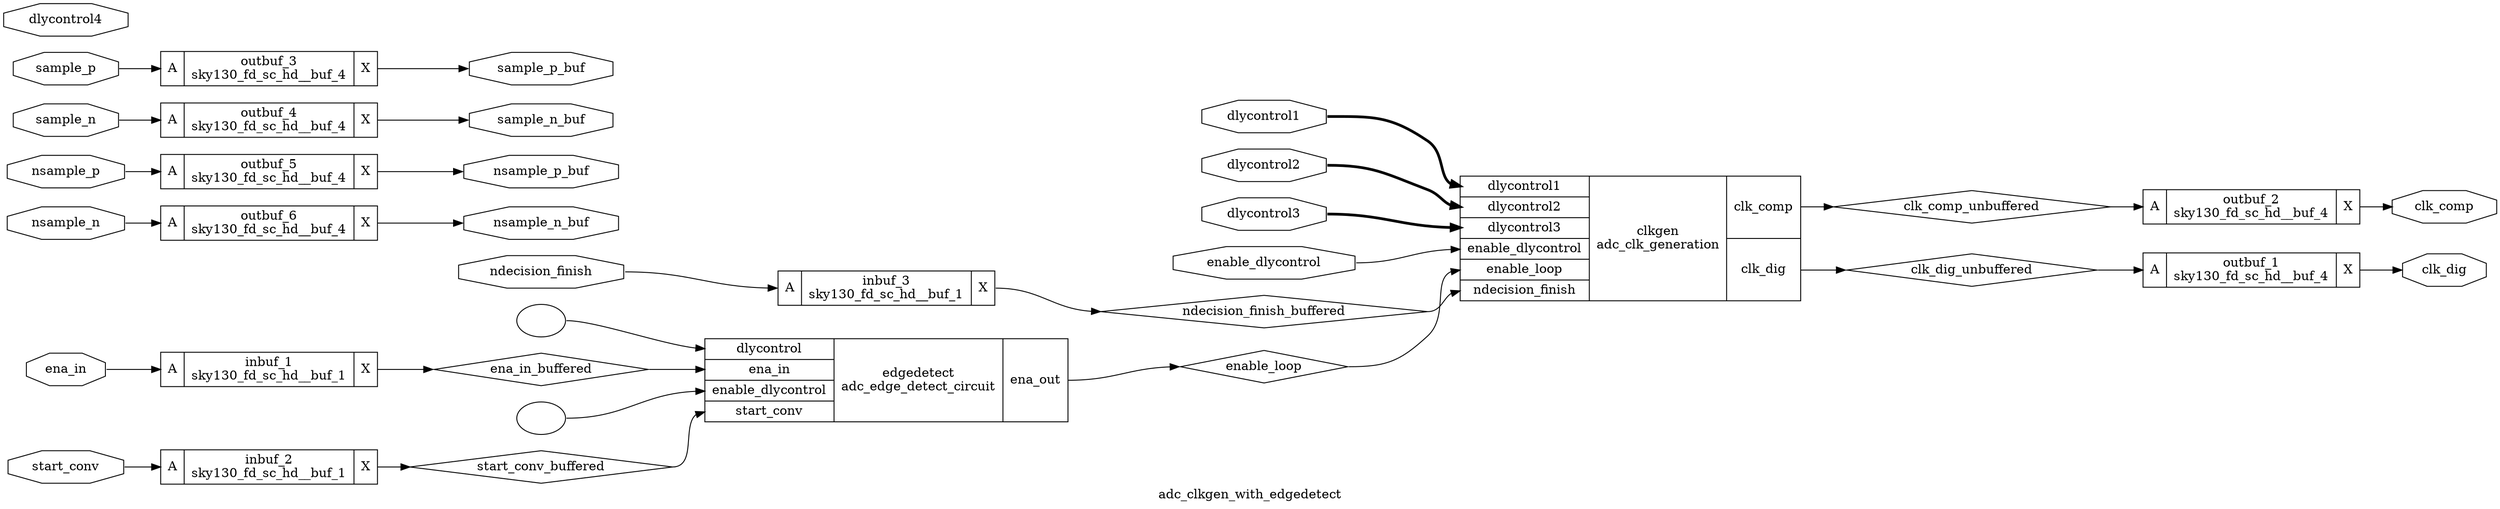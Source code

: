 digraph "adc_clkgen_with_edgedetect" {
label="adc_clkgen_with_edgedetect";
rankdir="LR";
remincross=true;
n1 [ shape=diamond, label="clk_comp_unbuffered", color="black", fontcolor="black" ];
n2 [ shape=diamond, label="clk_dig_unbuffered", color="black", fontcolor="black" ];
n3 [ shape=diamond, label="ndecision_finish_buffered", color="black", fontcolor="black" ];
n4 [ shape=diamond, label="start_conv_buffered", color="black", fontcolor="black" ];
n5 [ shape=diamond, label="ena_in_buffered", color="black", fontcolor="black" ];
n6 [ shape=diamond, label="enable_loop", color="black", fontcolor="black" ];
n7 [ shape=octagon, label="nsample_n_buf", color="black", fontcolor="black" ];
n8 [ shape=octagon, label="nsample_p_buf", color="black", fontcolor="black" ];
n9 [ shape=octagon, label="sample_n_buf", color="black", fontcolor="black" ];
n10 [ shape=octagon, label="sample_p_buf", color="black", fontcolor="black" ];
n11 [ shape=octagon, label="nsample_n", color="black", fontcolor="black" ];
n12 [ shape=octagon, label="nsample_p", color="black", fontcolor="black" ];
n13 [ shape=octagon, label="sample_n", color="black", fontcolor="black" ];
n14 [ shape=octagon, label="sample_p", color="black", fontcolor="black" ];
n15 [ shape=octagon, label="dlycontrol4", color="black", fontcolor="black" ];
n16 [ shape=octagon, label="dlycontrol3", color="black", fontcolor="black" ];
n17 [ shape=octagon, label="dlycontrol2", color="black", fontcolor="black" ];
n18 [ shape=octagon, label="dlycontrol1", color="black", fontcolor="black" ];
n19 [ shape=octagon, label="enable_dlycontrol", color="black", fontcolor="black" ];
n20 [ shape=octagon, label="clk_comp", color="black", fontcolor="black" ];
n21 [ shape=octagon, label="clk_dig", color="black", fontcolor="black" ];
n22 [ shape=octagon, label="ndecision_finish", color="black", fontcolor="black" ];
n23 [ shape=octagon, label="start_conv", color="black", fontcolor="black" ];
n24 [ shape=octagon, label="ena_in", color="black", fontcolor="black" ];
c25 [ shape=record, label="{{<p18> dlycontrol1|<p17> dlycontrol2|<p16> dlycontrol3|<p19> enable_dlycontrol|<p6> enable_loop|<p22> ndecision_finish}|clkgen\nadc_clk_generation|{<p20> clk_comp|<p21> clk_dig}}" ];
v0 [ label="" ];
v1 [ label="" ];
c28 [ shape=record, label="{{<p26> dlycontrol|<p24> ena_in|<p19> enable_dlycontrol|<p23> start_conv}|edgedetect\nadc_edge_detect_circuit|{<p27> ena_out}}" ];
c31 [ shape=record, label="{{<p29> A}|outbuf_6\nsky130_fd_sc_hd__buf_4|{<p30> X}}" ];
c32 [ shape=record, label="{{<p29> A}|outbuf_5\nsky130_fd_sc_hd__buf_4|{<p30> X}}" ];
c33 [ shape=record, label="{{<p29> A}|outbuf_4\nsky130_fd_sc_hd__buf_4|{<p30> X}}" ];
c34 [ shape=record, label="{{<p29> A}|outbuf_3\nsky130_fd_sc_hd__buf_4|{<p30> X}}" ];
c35 [ shape=record, label="{{<p29> A}|outbuf_2\nsky130_fd_sc_hd__buf_4|{<p30> X}}" ];
c36 [ shape=record, label="{{<p29> A}|outbuf_1\nsky130_fd_sc_hd__buf_4|{<p30> X}}" ];
c37 [ shape=record, label="{{<p29> A}|inbuf_3\nsky130_fd_sc_hd__buf_1|{<p30> X}}" ];
c38 [ shape=record, label="{{<p29> A}|inbuf_2\nsky130_fd_sc_hd__buf_1|{<p30> X}}" ];
c39 [ shape=record, label="{{<p29> A}|inbuf_1\nsky130_fd_sc_hd__buf_1|{<p30> X}}" ];
c25:p20:e -> n1:w [color="black", label=""];
n1:e -> c35:p29:w [color="black", label=""];
c34:p30:e -> n10:w [color="black", label=""];
n11:e -> c31:p29:w [color="black", label=""];
n12:e -> c32:p29:w [color="black", label=""];
n13:e -> c33:p29:w [color="black", label=""];
n14:e -> c34:p29:w [color="black", label=""];
n16:e -> c25:p16:w [color="black", style="setlinewidth(3)", label=""];
n17:e -> c25:p17:w [color="black", style="setlinewidth(3)", label=""];
n18:e -> c25:p18:w [color="black", style="setlinewidth(3)", label=""];
n19:e -> c25:p19:w [color="black", label=""];
c25:p21:e -> n2:w [color="black", label=""];
n2:e -> c36:p29:w [color="black", label=""];
c35:p30:e -> n20:w [color="black", label=""];
c36:p30:e -> n21:w [color="black", label=""];
n22:e -> c37:p29:w [color="black", label=""];
n23:e -> c38:p29:w [color="black", label=""];
n24:e -> c39:p29:w [color="black", label=""];
c37:p30:e -> n3:w [color="black", label=""];
n3:e -> c25:p22:w [color="black", label=""];
c38:p30:e -> n4:w [color="black", label=""];
n4:e -> c28:p23:w [color="black", label=""];
c39:p30:e -> n5:w [color="black", label=""];
n5:e -> c28:p24:w [color="black", label=""];
c28:p27:e -> n6:w [color="black", label=""];
n6:e -> c25:p6:w [color="black", label=""];
c31:p30:e -> n7:w [color="black", label=""];
c32:p30:e -> n8:w [color="black", label=""];
c33:p30:e -> n9:w [color="black", label=""];
v0:e -> c28:p26:w [color="black", label=""];
v1:e -> c28:p19:w [color="black", label=""];
}
